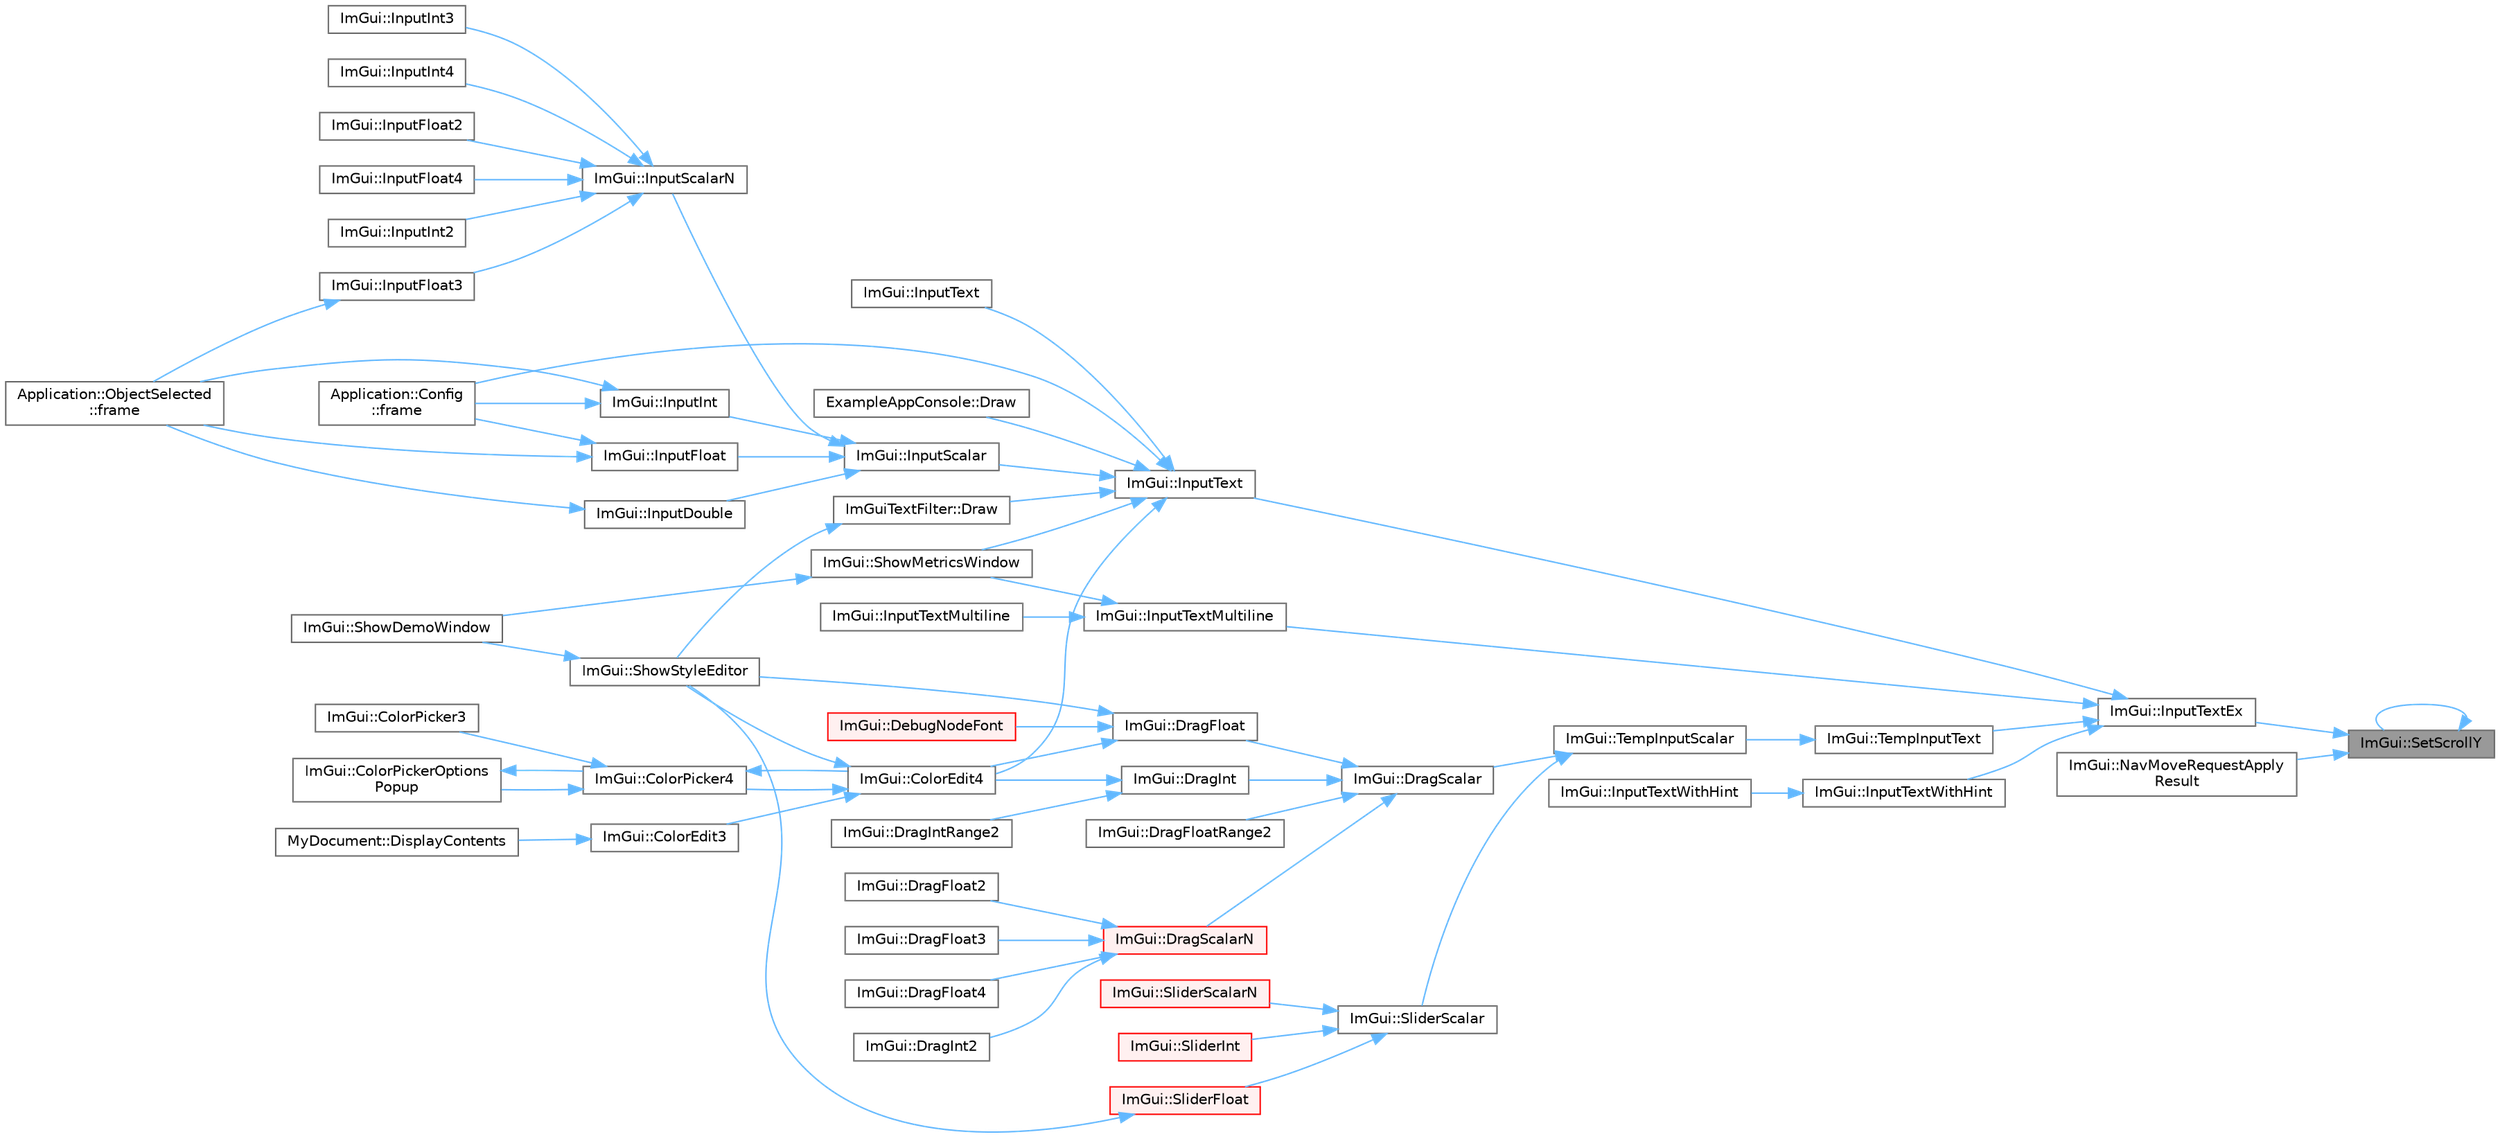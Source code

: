 digraph "ImGui::SetScrollY"
{
 // LATEX_PDF_SIZE
  bgcolor="transparent";
  edge [fontname=Helvetica,fontsize=10,labelfontname=Helvetica,labelfontsize=10];
  node [fontname=Helvetica,fontsize=10,shape=box,height=0.2,width=0.4];
  rankdir="RL";
  Node1 [id="Node000001",label="ImGui::SetScrollY",height=0.2,width=0.4,color="gray40", fillcolor="grey60", style="filled", fontcolor="black",tooltip=" "];
  Node1 -> Node2 [id="edge1_Node000001_Node000002",dir="back",color="steelblue1",style="solid",tooltip=" "];
  Node2 [id="Node000002",label="ImGui::InputTextEx",height=0.2,width=0.4,color="grey40", fillcolor="white", style="filled",URL="$namespace_im_gui.html#af89af17ecc11653f25fea1e50e195de6",tooltip=" "];
  Node2 -> Node3 [id="edge2_Node000002_Node000003",dir="back",color="steelblue1",style="solid",tooltip=" "];
  Node3 [id="Node000003",label="ImGui::InputText",height=0.2,width=0.4,color="grey40", fillcolor="white", style="filled",URL="$namespace_im_gui.html#aa72b5760a3a206729723a587ac7c8519",tooltip=" "];
  Node3 -> Node4 [id="edge3_Node000003_Node000004",dir="back",color="steelblue1",style="solid",tooltip=" "];
  Node4 [id="Node000004",label="ImGui::ColorEdit4",height=0.2,width=0.4,color="grey40", fillcolor="white", style="filled",URL="$namespace_im_gui.html#ac3f45e2aa0b1d591cc8a2cdf8b566a45",tooltip=" "];
  Node4 -> Node5 [id="edge4_Node000004_Node000005",dir="back",color="steelblue1",style="solid",tooltip=" "];
  Node5 [id="Node000005",label="ImGui::ColorEdit3",height=0.2,width=0.4,color="grey40", fillcolor="white", style="filled",URL="$namespace_im_gui.html#a5afe76ba1c91f07363e40396e7df656e",tooltip=" "];
  Node5 -> Node6 [id="edge5_Node000005_Node000006",dir="back",color="steelblue1",style="solid",tooltip=" "];
  Node6 [id="Node000006",label="MyDocument::DisplayContents",height=0.2,width=0.4,color="grey40", fillcolor="white", style="filled",URL="$struct_my_document.html#aa51e0b8e6c95b7109a507603599c05d9",tooltip=" "];
  Node4 -> Node7 [id="edge6_Node000004_Node000007",dir="back",color="steelblue1",style="solid",tooltip=" "];
  Node7 [id="Node000007",label="ImGui::ColorPicker4",height=0.2,width=0.4,color="grey40", fillcolor="white", style="filled",URL="$namespace_im_gui.html#a3d5aae9e0a14aa051d5a799abbe97b32",tooltip=" "];
  Node7 -> Node4 [id="edge7_Node000007_Node000004",dir="back",color="steelblue1",style="solid",tooltip=" "];
  Node7 -> Node8 [id="edge8_Node000007_Node000008",dir="back",color="steelblue1",style="solid",tooltip=" "];
  Node8 [id="Node000008",label="ImGui::ColorPicker3",height=0.2,width=0.4,color="grey40", fillcolor="white", style="filled",URL="$namespace_im_gui.html#a2a2a98cb9a17b18702be6b954670b388",tooltip=" "];
  Node7 -> Node9 [id="edge9_Node000007_Node000009",dir="back",color="steelblue1",style="solid",tooltip=" "];
  Node9 [id="Node000009",label="ImGui::ColorPickerOptions\lPopup",height=0.2,width=0.4,color="grey40", fillcolor="white", style="filled",URL="$namespace_im_gui.html#a6d112eeb6d8ffdebbc9d9a8c66babbee",tooltip=" "];
  Node9 -> Node7 [id="edge10_Node000009_Node000007",dir="back",color="steelblue1",style="solid",tooltip=" "];
  Node4 -> Node10 [id="edge11_Node000004_Node000010",dir="back",color="steelblue1",style="solid",tooltip=" "];
  Node10 [id="Node000010",label="ImGui::ShowStyleEditor",height=0.2,width=0.4,color="grey40", fillcolor="white", style="filled",URL="$namespace_im_gui.html#ab2eb3dec78d054fe3feab1c091ec5de5",tooltip=" "];
  Node10 -> Node11 [id="edge12_Node000010_Node000011",dir="back",color="steelblue1",style="solid",tooltip=" "];
  Node11 [id="Node000011",label="ImGui::ShowDemoWindow",height=0.2,width=0.4,color="grey40", fillcolor="white", style="filled",URL="$namespace_im_gui.html#af95643a0ce4893b9e57c12991922fb18",tooltip=" "];
  Node3 -> Node12 [id="edge13_Node000003_Node000012",dir="back",color="steelblue1",style="solid",tooltip=" "];
  Node12 [id="Node000012",label="ExampleAppConsole::Draw",height=0.2,width=0.4,color="grey40", fillcolor="white", style="filled",URL="$struct_example_app_console.html#a0518a09c7e8648dd52c7c06df19ac17a",tooltip=" "];
  Node3 -> Node13 [id="edge14_Node000003_Node000013",dir="back",color="steelblue1",style="solid",tooltip=" "];
  Node13 [id="Node000013",label="ImGuiTextFilter::Draw",height=0.2,width=0.4,color="grey40", fillcolor="white", style="filled",URL="$struct_im_gui_text_filter.html#ab93ad5985019ff9d3781606551fc26cc",tooltip=" "];
  Node13 -> Node10 [id="edge15_Node000013_Node000010",dir="back",color="steelblue1",style="solid",tooltip=" "];
  Node3 -> Node14 [id="edge16_Node000003_Node000014",dir="back",color="steelblue1",style="solid",tooltip=" "];
  Node14 [id="Node000014",label="Application::Config\l::frame",height=0.2,width=0.4,color="grey40", fillcolor="white", style="filled",URL="$class_application_1_1_config.html#a291cc3a874949e121dcf83a3f90681bc",tooltip=" "];
  Node3 -> Node15 [id="edge17_Node000003_Node000015",dir="back",color="steelblue1",style="solid",tooltip=" "];
  Node15 [id="Node000015",label="ImGui::InputScalar",height=0.2,width=0.4,color="grey40", fillcolor="white", style="filled",URL="$namespace_im_gui.html#afdb54540b7480872fbb746f64344b374",tooltip=" "];
  Node15 -> Node16 [id="edge18_Node000015_Node000016",dir="back",color="steelblue1",style="solid",tooltip=" "];
  Node16 [id="Node000016",label="ImGui::InputDouble",height=0.2,width=0.4,color="grey40", fillcolor="white", style="filled",URL="$namespace_im_gui.html#ad941c3cfa561ca35b674fd5802bcf870",tooltip=" "];
  Node16 -> Node17 [id="edge19_Node000016_Node000017",dir="back",color="steelblue1",style="solid",tooltip=" "];
  Node17 [id="Node000017",label="Application::ObjectSelected\l::frame",height=0.2,width=0.4,color="grey40", fillcolor="white", style="filled",URL="$class_application_1_1_object_selected.html#a30dd507edcc6c76dd65cc0cf9dda010a",tooltip=" "];
  Node15 -> Node18 [id="edge20_Node000015_Node000018",dir="back",color="steelblue1",style="solid",tooltip=" "];
  Node18 [id="Node000018",label="ImGui::InputFloat",height=0.2,width=0.4,color="grey40", fillcolor="white", style="filled",URL="$namespace_im_gui.html#a36b86c9d7226f18c316400c83a904454",tooltip=" "];
  Node18 -> Node14 [id="edge21_Node000018_Node000014",dir="back",color="steelblue1",style="solid",tooltip=" "];
  Node18 -> Node17 [id="edge22_Node000018_Node000017",dir="back",color="steelblue1",style="solid",tooltip=" "];
  Node15 -> Node19 [id="edge23_Node000015_Node000019",dir="back",color="steelblue1",style="solid",tooltip=" "];
  Node19 [id="Node000019",label="ImGui::InputInt",height=0.2,width=0.4,color="grey40", fillcolor="white", style="filled",URL="$namespace_im_gui.html#a36fc45a3c41a63ea9a983cc851752505",tooltip=" "];
  Node19 -> Node14 [id="edge24_Node000019_Node000014",dir="back",color="steelblue1",style="solid",tooltip=" "];
  Node19 -> Node17 [id="edge25_Node000019_Node000017",dir="back",color="steelblue1",style="solid",tooltip=" "];
  Node15 -> Node20 [id="edge26_Node000015_Node000020",dir="back",color="steelblue1",style="solid",tooltip=" "];
  Node20 [id="Node000020",label="ImGui::InputScalarN",height=0.2,width=0.4,color="grey40", fillcolor="white", style="filled",URL="$namespace_im_gui.html#afb17f0092027c09183df498834abace9",tooltip=" "];
  Node20 -> Node21 [id="edge27_Node000020_Node000021",dir="back",color="steelblue1",style="solid",tooltip=" "];
  Node21 [id="Node000021",label="ImGui::InputFloat2",height=0.2,width=0.4,color="grey40", fillcolor="white", style="filled",URL="$namespace_im_gui.html#a854ba6decd4ae7e4b0980a9c71bfa47d",tooltip=" "];
  Node20 -> Node22 [id="edge28_Node000020_Node000022",dir="back",color="steelblue1",style="solid",tooltip=" "];
  Node22 [id="Node000022",label="ImGui::InputFloat3",height=0.2,width=0.4,color="grey40", fillcolor="white", style="filled",URL="$namespace_im_gui.html#a970a00fd1a4226c697ea5fb807fb62d8",tooltip=" "];
  Node22 -> Node17 [id="edge29_Node000022_Node000017",dir="back",color="steelblue1",style="solid",tooltip=" "];
  Node20 -> Node23 [id="edge30_Node000020_Node000023",dir="back",color="steelblue1",style="solid",tooltip=" "];
  Node23 [id="Node000023",label="ImGui::InputFloat4",height=0.2,width=0.4,color="grey40", fillcolor="white", style="filled",URL="$namespace_im_gui.html#a69675d2e9780a0e5a7a372f936b64d49",tooltip=" "];
  Node20 -> Node24 [id="edge31_Node000020_Node000024",dir="back",color="steelblue1",style="solid",tooltip=" "];
  Node24 [id="Node000024",label="ImGui::InputInt2",height=0.2,width=0.4,color="grey40", fillcolor="white", style="filled",URL="$namespace_im_gui.html#a83dfd2daacefb741e67d8d69821e1590",tooltip=" "];
  Node20 -> Node25 [id="edge32_Node000020_Node000025",dir="back",color="steelblue1",style="solid",tooltip=" "];
  Node25 [id="Node000025",label="ImGui::InputInt3",height=0.2,width=0.4,color="grey40", fillcolor="white", style="filled",URL="$namespace_im_gui.html#ab8e7466e5bdda70fefa551eb662dc3f5",tooltip=" "];
  Node20 -> Node26 [id="edge33_Node000020_Node000026",dir="back",color="steelblue1",style="solid",tooltip=" "];
  Node26 [id="Node000026",label="ImGui::InputInt4",height=0.2,width=0.4,color="grey40", fillcolor="white", style="filled",URL="$namespace_im_gui.html#a3a57668b83f7a99d295f94baa71add0a",tooltip=" "];
  Node3 -> Node27 [id="edge34_Node000003_Node000027",dir="back",color="steelblue1",style="solid",tooltip=" "];
  Node27 [id="Node000027",label="ImGui::InputText",height=0.2,width=0.4,color="grey40", fillcolor="white", style="filled",URL="$namespace_im_gui.html#a27fe05fc98111a29564a22400096b91f",tooltip=" "];
  Node3 -> Node28 [id="edge35_Node000003_Node000028",dir="back",color="steelblue1",style="solid",tooltip=" "];
  Node28 [id="Node000028",label="ImGui::ShowMetricsWindow",height=0.2,width=0.4,color="grey40", fillcolor="white", style="filled",URL="$namespace_im_gui.html#afe7a28c6eb52fff3cc27d5a698fea4ff",tooltip=" "];
  Node28 -> Node11 [id="edge36_Node000028_Node000011",dir="back",color="steelblue1",style="solid",tooltip=" "];
  Node2 -> Node29 [id="edge37_Node000002_Node000029",dir="back",color="steelblue1",style="solid",tooltip=" "];
  Node29 [id="Node000029",label="ImGui::InputTextMultiline",height=0.2,width=0.4,color="grey40", fillcolor="white", style="filled",URL="$namespace_im_gui.html#a0470693929ed9930cbf5b737577c2414",tooltip=" "];
  Node29 -> Node30 [id="edge38_Node000029_Node000030",dir="back",color="steelblue1",style="solid",tooltip=" "];
  Node30 [id="Node000030",label="ImGui::InputTextMultiline",height=0.2,width=0.4,color="grey40", fillcolor="white", style="filled",URL="$namespace_im_gui.html#af8c6be5f8ecd879edf7fee6769976329",tooltip=" "];
  Node29 -> Node28 [id="edge39_Node000029_Node000028",dir="back",color="steelblue1",style="solid",tooltip=" "];
  Node2 -> Node31 [id="edge40_Node000002_Node000031",dir="back",color="steelblue1",style="solid",tooltip=" "];
  Node31 [id="Node000031",label="ImGui::InputTextWithHint",height=0.2,width=0.4,color="grey40", fillcolor="white", style="filled",URL="$namespace_im_gui.html#aee5a5127f494966ad16e578714e8fac2",tooltip=" "];
  Node31 -> Node32 [id="edge41_Node000031_Node000032",dir="back",color="steelblue1",style="solid",tooltip=" "];
  Node32 [id="Node000032",label="ImGui::InputTextWithHint",height=0.2,width=0.4,color="grey40", fillcolor="white", style="filled",URL="$namespace_im_gui.html#ad95e19f8707e06a0ae8b06374bbe9ec1",tooltip=" "];
  Node2 -> Node33 [id="edge42_Node000002_Node000033",dir="back",color="steelblue1",style="solid",tooltip=" "];
  Node33 [id="Node000033",label="ImGui::TempInputText",height=0.2,width=0.4,color="grey40", fillcolor="white", style="filled",URL="$namespace_im_gui.html#ae85def71d2fcf5409035b583b315964e",tooltip=" "];
  Node33 -> Node34 [id="edge43_Node000033_Node000034",dir="back",color="steelblue1",style="solid",tooltip=" "];
  Node34 [id="Node000034",label="ImGui::TempInputScalar",height=0.2,width=0.4,color="grey40", fillcolor="white", style="filled",URL="$namespace_im_gui.html#a392fed3e7db2a75abf217bf84c6abce9",tooltip=" "];
  Node34 -> Node35 [id="edge44_Node000034_Node000035",dir="back",color="steelblue1",style="solid",tooltip=" "];
  Node35 [id="Node000035",label="ImGui::DragScalar",height=0.2,width=0.4,color="grey40", fillcolor="white", style="filled",URL="$namespace_im_gui.html#a17d8926e8f44a6d00575b12081c51fe0",tooltip=" "];
  Node35 -> Node36 [id="edge45_Node000035_Node000036",dir="back",color="steelblue1",style="solid",tooltip=" "];
  Node36 [id="Node000036",label="ImGui::DragFloat",height=0.2,width=0.4,color="grey40", fillcolor="white", style="filled",URL="$namespace_im_gui.html#aab1b20e7bf98aa7bbdb26f8cd3ad91e6",tooltip=" "];
  Node36 -> Node4 [id="edge46_Node000036_Node000004",dir="back",color="steelblue1",style="solid",tooltip=" "];
  Node36 -> Node37 [id="edge47_Node000036_Node000037",dir="back",color="steelblue1",style="solid",tooltip=" "];
  Node37 [id="Node000037",label="ImGui::DebugNodeFont",height=0.2,width=0.4,color="red", fillcolor="#FFF0F0", style="filled",URL="$namespace_im_gui.html#ae0207d60728f7e6a47dbcd1d7d84e3cb",tooltip=" "];
  Node36 -> Node10 [id="edge48_Node000036_Node000010",dir="back",color="steelblue1",style="solid",tooltip=" "];
  Node35 -> Node39 [id="edge49_Node000035_Node000039",dir="back",color="steelblue1",style="solid",tooltip=" "];
  Node39 [id="Node000039",label="ImGui::DragFloatRange2",height=0.2,width=0.4,color="grey40", fillcolor="white", style="filled",URL="$namespace_im_gui.html#aa6bfd93ead5c47e84b66185da88b8e8c",tooltip=" "];
  Node35 -> Node40 [id="edge50_Node000035_Node000040",dir="back",color="steelblue1",style="solid",tooltip=" "];
  Node40 [id="Node000040",label="ImGui::DragInt",height=0.2,width=0.4,color="grey40", fillcolor="white", style="filled",URL="$namespace_im_gui.html#a3714db739ae51fc75601d7fad234a58b",tooltip=" "];
  Node40 -> Node4 [id="edge51_Node000040_Node000004",dir="back",color="steelblue1",style="solid",tooltip=" "];
  Node40 -> Node41 [id="edge52_Node000040_Node000041",dir="back",color="steelblue1",style="solid",tooltip=" "];
  Node41 [id="Node000041",label="ImGui::DragIntRange2",height=0.2,width=0.4,color="grey40", fillcolor="white", style="filled",URL="$namespace_im_gui.html#a27a0380e0480671c7cd854dd7bfc6bd1",tooltip=" "];
  Node35 -> Node42 [id="edge53_Node000035_Node000042",dir="back",color="steelblue1",style="solid",tooltip=" "];
  Node42 [id="Node000042",label="ImGui::DragScalarN",height=0.2,width=0.4,color="red", fillcolor="#FFF0F0", style="filled",URL="$namespace_im_gui.html#a1265d2b30ced1fca909e26c8f718fcbd",tooltip=" "];
  Node42 -> Node43 [id="edge54_Node000042_Node000043",dir="back",color="steelblue1",style="solid",tooltip=" "];
  Node43 [id="Node000043",label="ImGui::DragFloat2",height=0.2,width=0.4,color="grey40", fillcolor="white", style="filled",URL="$namespace_im_gui.html#afc9ce10d78534a5c186cee0b337f7471",tooltip=" "];
  Node42 -> Node44 [id="edge55_Node000042_Node000044",dir="back",color="steelblue1",style="solid",tooltip=" "];
  Node44 [id="Node000044",label="ImGui::DragFloat3",height=0.2,width=0.4,color="grey40", fillcolor="white", style="filled",URL="$namespace_im_gui.html#a5ffcbb0240077cf2f300960db3c0a3d7",tooltip=" "];
  Node42 -> Node45 [id="edge56_Node000042_Node000045",dir="back",color="steelblue1",style="solid",tooltip=" "];
  Node45 [id="Node000045",label="ImGui::DragFloat4",height=0.2,width=0.4,color="grey40", fillcolor="white", style="filled",URL="$namespace_im_gui.html#a43e4508fb0c6a82cf6d78a645965dd57",tooltip=" "];
  Node42 -> Node46 [id="edge57_Node000042_Node000046",dir="back",color="steelblue1",style="solid",tooltip=" "];
  Node46 [id="Node000046",label="ImGui::DragInt2",height=0.2,width=0.4,color="grey40", fillcolor="white", style="filled",URL="$namespace_im_gui.html#a56e3ba8164b0b78b46f01a3a2f7fe00b",tooltip=" "];
  Node34 -> Node49 [id="edge58_Node000034_Node000049",dir="back",color="steelblue1",style="solid",tooltip=" "];
  Node49 [id="Node000049",label="ImGui::SliderScalar",height=0.2,width=0.4,color="grey40", fillcolor="white", style="filled",URL="$namespace_im_gui.html#afdd7faa9a69f75b8d674cdc207441bea",tooltip=" "];
  Node49 -> Node50 [id="edge59_Node000049_Node000050",dir="back",color="steelblue1",style="solid",tooltip=" "];
  Node50 [id="Node000050",label="ImGui::SliderFloat",height=0.2,width=0.4,color="red", fillcolor="#FFF0F0", style="filled",URL="$namespace_im_gui.html#a864f761801792a0cc5ce3408f3392cfc",tooltip=" "];
  Node50 -> Node10 [id="edge60_Node000050_Node000010",dir="back",color="steelblue1",style="solid",tooltip=" "];
  Node49 -> Node52 [id="edge61_Node000049_Node000052",dir="back",color="steelblue1",style="solid",tooltip=" "];
  Node52 [id="Node000052",label="ImGui::SliderInt",height=0.2,width=0.4,color="red", fillcolor="#FFF0F0", style="filled",URL="$namespace_im_gui.html#a580128c9b35d1a9fc5b7a057f6f5464a",tooltip=" "];
  Node49 -> Node54 [id="edge62_Node000049_Node000054",dir="back",color="steelblue1",style="solid",tooltip=" "];
  Node54 [id="Node000054",label="ImGui::SliderScalarN",height=0.2,width=0.4,color="red", fillcolor="#FFF0F0", style="filled",URL="$namespace_im_gui.html#a64031a4ad000695c1e1d3f42792f4bb4",tooltip=" "];
  Node1 -> Node61 [id="edge63_Node000001_Node000061",dir="back",color="steelblue1",style="solid",tooltip=" "];
  Node61 [id="Node000061",label="ImGui::NavMoveRequestApply\lResult",height=0.2,width=0.4,color="grey40", fillcolor="white", style="filled",URL="$namespace_im_gui.html#a87c0b18dc173341304a700b096681c51",tooltip=" "];
  Node1 -> Node1 [id="edge64_Node000001_Node000001",dir="back",color="steelblue1",style="solid",tooltip=" "];
}
